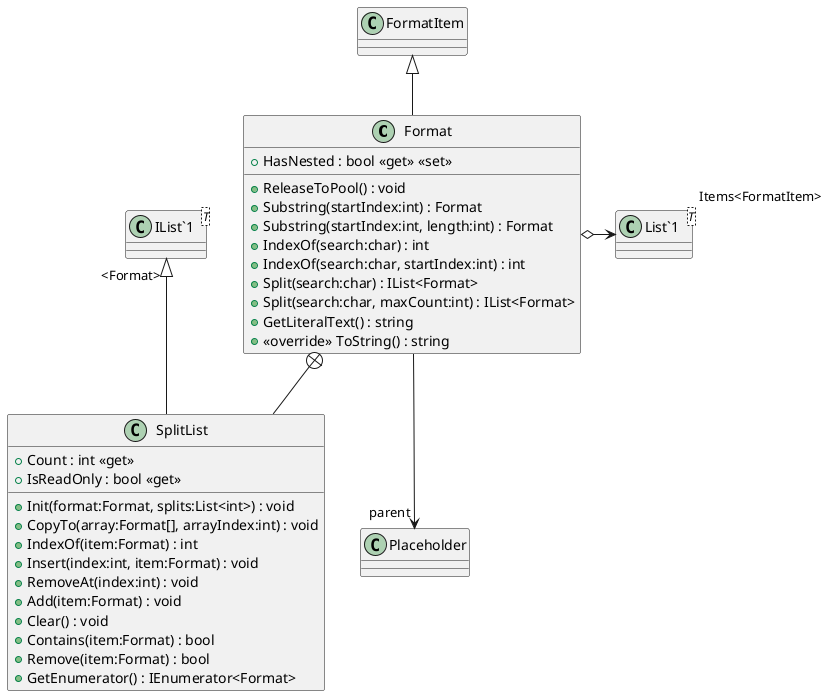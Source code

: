 @startuml
class Format {
    + ReleaseToPool() : void
    + HasNested : bool <<get>> <<set>>
    + Substring(startIndex:int) : Format
    + Substring(startIndex:int, length:int) : Format
    + IndexOf(search:char) : int
    + IndexOf(search:char, startIndex:int) : int
    + Split(search:char) : IList<Format>
    + Split(search:char, maxCount:int) : IList<Format>
    + GetLiteralText() : string
    + <<override>> ToString() : string
}
class "List`1"<T> {
}
class SplitList {
    + Init(format:Format, splits:List<int>) : void
    + CopyTo(array:Format[], arrayIndex:int) : void
    + Count : int <<get>>
    + IsReadOnly : bool <<get>>
    + IndexOf(item:Format) : int
    + Insert(index:int, item:Format) : void
    + RemoveAt(index:int) : void
    + Add(item:Format) : void
    + Clear() : void
    + Contains(item:Format) : bool
    + Remove(item:Format) : bool
    + GetEnumerator() : IEnumerator<Format>
}
class "IList`1"<T> {
}
FormatItem <|-- Format
Format --> "parent" Placeholder
Format o-> "Items<FormatItem>" "List`1"
Format +-- SplitList
"IList`1" "<Format>" <|-- SplitList
@enduml
